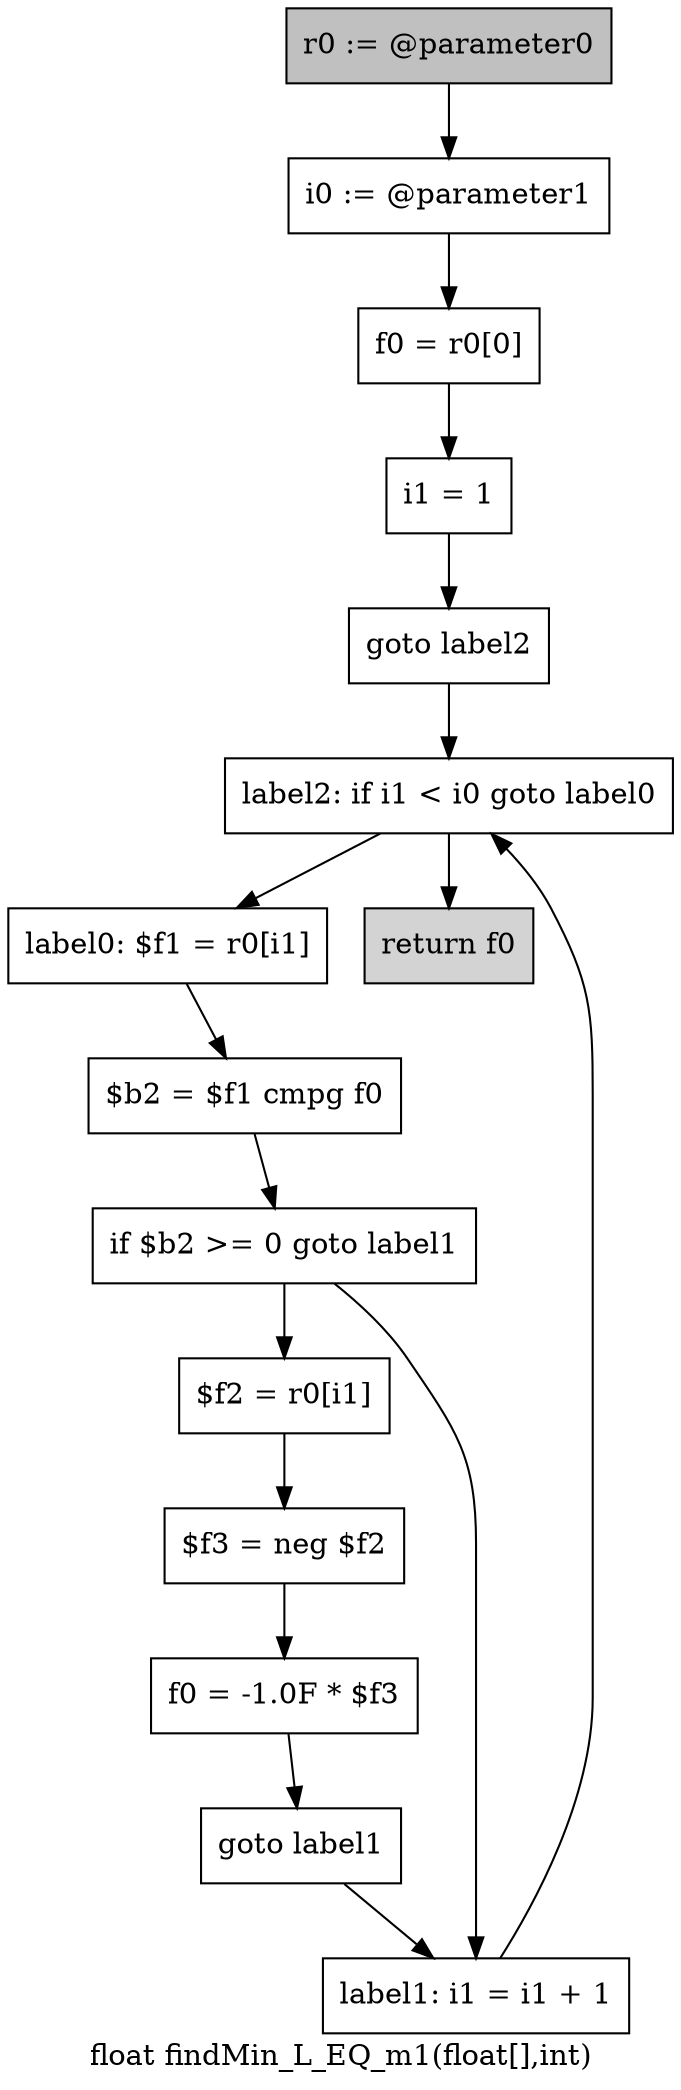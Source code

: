 digraph "float findMin_L_EQ_m1(float[],int)" {
    label="float findMin_L_EQ_m1(float[],int)";
    node [shape=box];
    "0" [style=filled,fillcolor=gray,label="r0 := @parameter0",];
    "1" [label="i0 := @parameter1",];
    "0"->"1";
    "2" [label="f0 = r0[0]",];
    "1"->"2";
    "3" [label="i1 = 1",];
    "2"->"3";
    "4" [label="goto label2",];
    "3"->"4";
    "13" [label="label2: if i1 < i0 goto label0",];
    "4"->"13";
    "5" [label="label0: $f1 = r0[i1]",];
    "6" [label="$b2 = $f1 cmpg f0",];
    "5"->"6";
    "7" [label="if $b2 >= 0 goto label1",];
    "6"->"7";
    "8" [label="$f2 = r0[i1]",];
    "7"->"8";
    "12" [label="label1: i1 = i1 + 1",];
    "7"->"12";
    "9" [label="$f3 = neg $f2",];
    "8"->"9";
    "10" [label="f0 = -1.0F * $f3",];
    "9"->"10";
    "11" [label="goto label1",];
    "10"->"11";
    "11"->"12";
    "12"->"13";
    "13"->"5";
    "14" [style=filled,fillcolor=lightgray,label="return f0",];
    "13"->"14";
}
